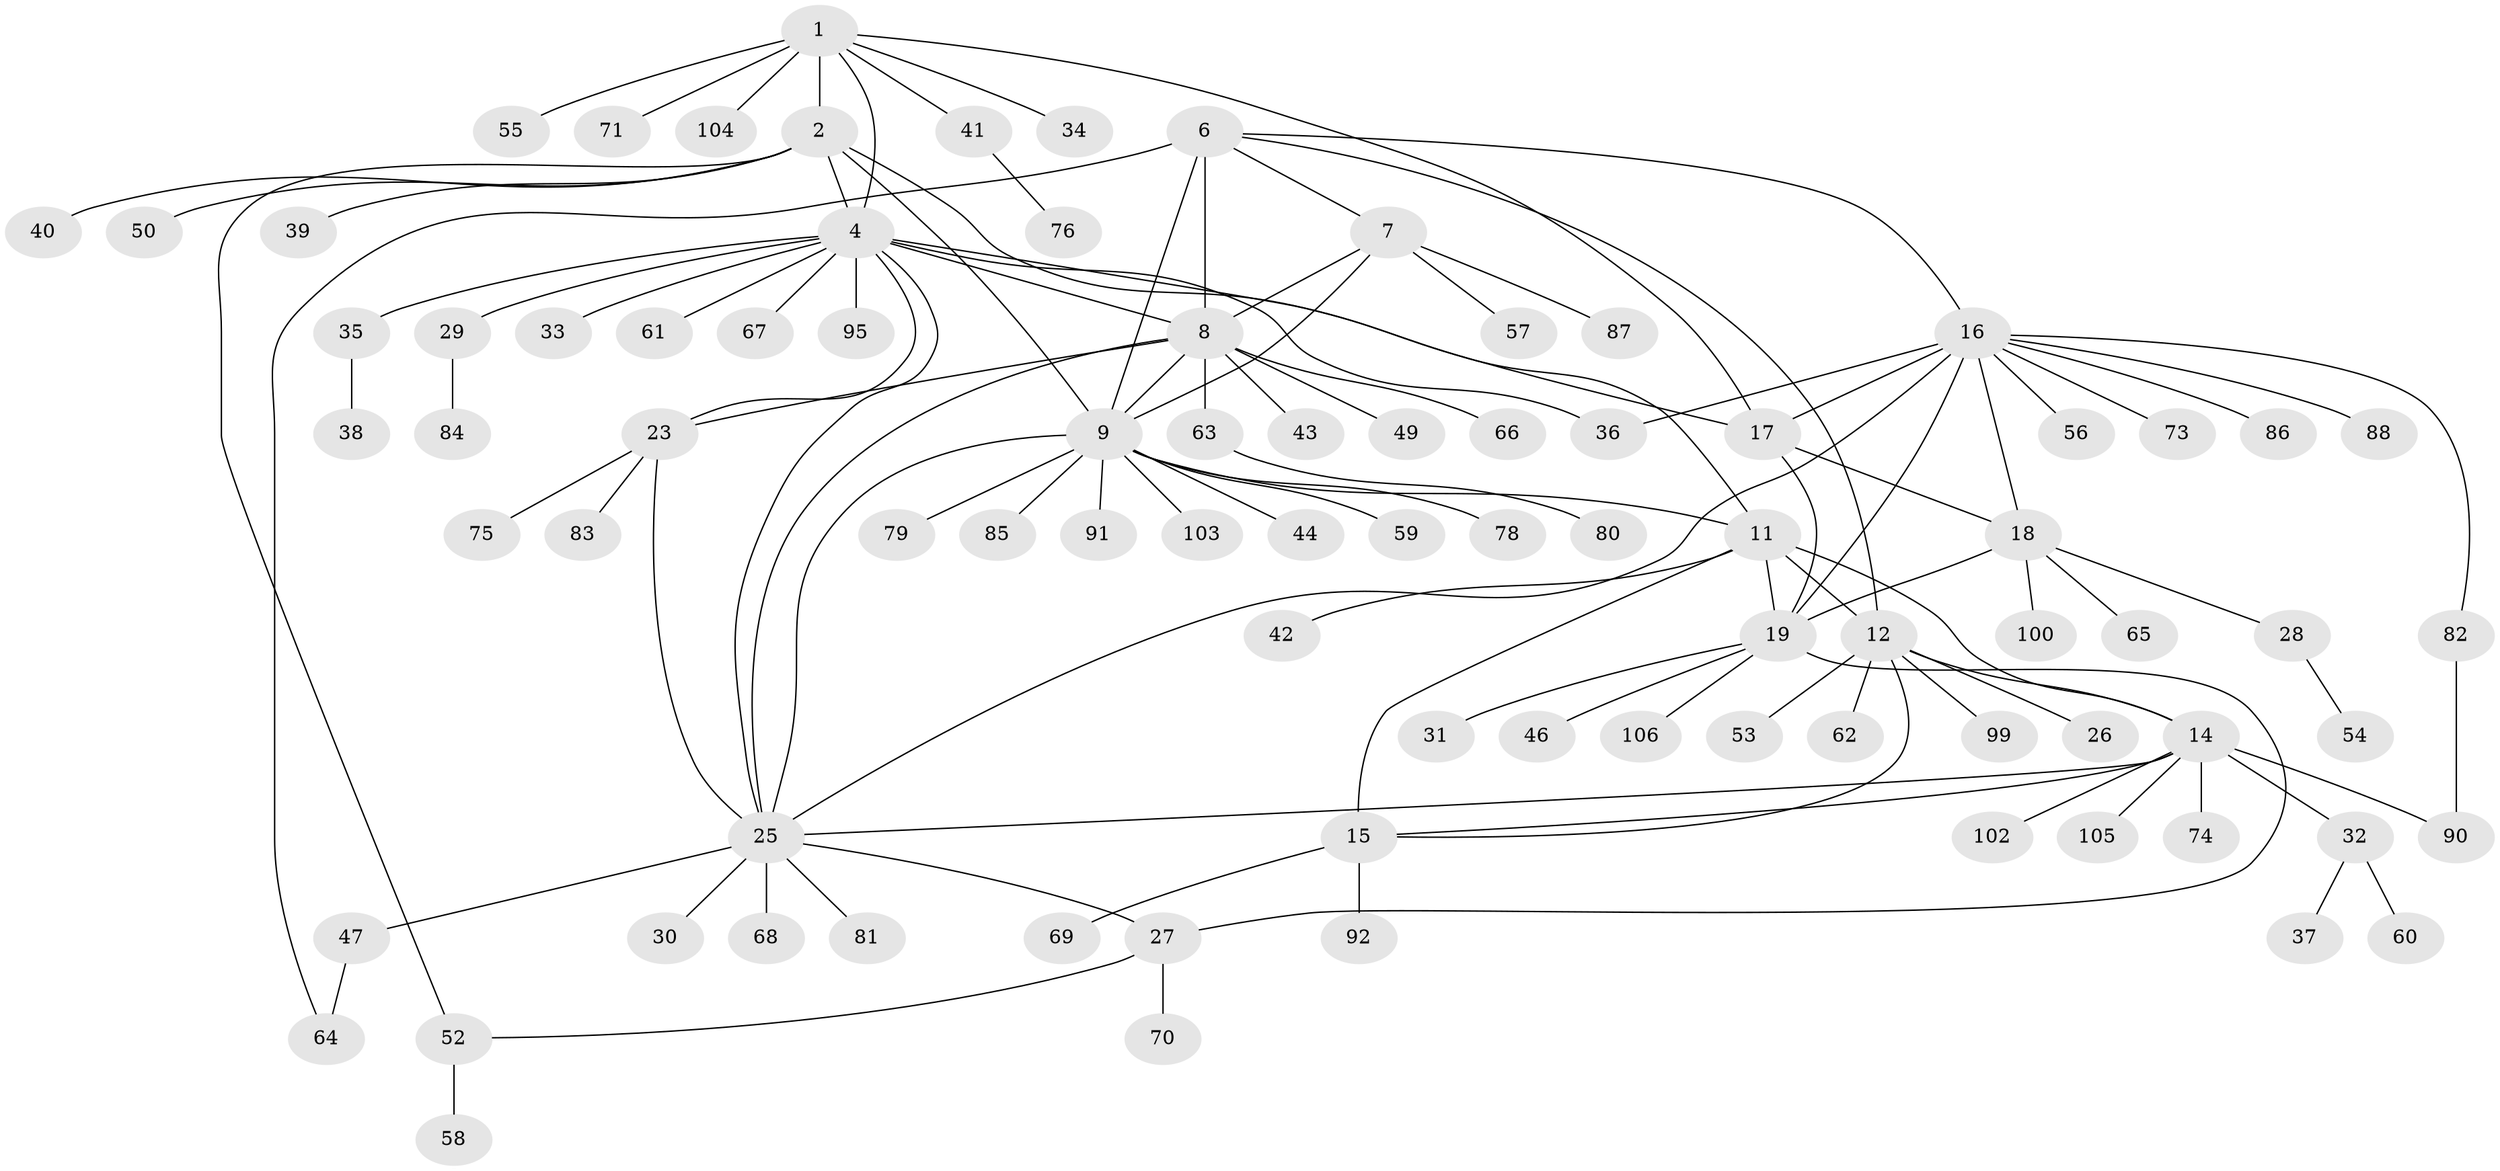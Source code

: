 // original degree distribution, {8: 0.04716981132075472, 7: 0.07547169811320754, 6: 0.018867924528301886, 10: 0.009433962264150943, 4: 0.018867924528301886, 14: 0.009433962264150943, 5: 0.02830188679245283, 9: 0.018867924528301886, 11: 0.009433962264150943, 12: 0.009433962264150943, 1: 0.5754716981132075, 2: 0.1509433962264151, 3: 0.02830188679245283}
// Generated by graph-tools (version 1.1) at 2025/42/03/06/25 10:42:12]
// undirected, 86 vertices, 112 edges
graph export_dot {
graph [start="1"]
  node [color=gray90,style=filled];
  1 [super="+3"];
  2 [super="+5"];
  4 [super="+21"];
  6 [super="+72"];
  7 [super="+48"];
  8 [super="+22"];
  9 [super="+10"];
  11 [super="+13"];
  12 [super="+51"];
  14 [super="+96"];
  15 [super="+77"];
  16 [super="+20"];
  17 [super="+98"];
  18 [super="+89"];
  19;
  23 [super="+24"];
  25 [super="+93"];
  26;
  27 [super="+101"];
  28;
  29;
  30;
  31;
  32;
  33;
  34;
  35 [super="+94"];
  36;
  37;
  38 [super="+45"];
  39;
  40;
  41;
  42;
  43;
  44;
  46;
  47;
  49;
  50;
  52;
  53;
  54;
  55;
  56;
  57;
  58;
  59;
  60;
  61;
  62;
  63;
  64;
  65;
  66;
  67;
  68;
  69;
  70;
  71;
  73;
  74;
  75;
  76 [super="+97"];
  78;
  79;
  80;
  81;
  82;
  83;
  84;
  85;
  86;
  87;
  88;
  90;
  91;
  92;
  95;
  99;
  100;
  102;
  103;
  104;
  105;
  106;
  1 -- 2 [weight=4];
  1 -- 4 [weight=2];
  1 -- 17;
  1 -- 34;
  1 -- 55;
  1 -- 71;
  1 -- 104;
  1 -- 41;
  2 -- 4 [weight=2];
  2 -- 40;
  2 -- 50;
  2 -- 52;
  2 -- 39;
  2 -- 9;
  2 -- 11;
  4 -- 33;
  4 -- 35;
  4 -- 36;
  4 -- 67;
  4 -- 29;
  4 -- 23 [weight=2];
  4 -- 25;
  4 -- 61;
  4 -- 95;
  4 -- 8;
  4 -- 17;
  6 -- 7;
  6 -- 8;
  6 -- 9 [weight=2];
  6 -- 64;
  6 -- 16;
  6 -- 12;
  7 -- 8;
  7 -- 9 [weight=2];
  7 -- 57;
  7 -- 87;
  8 -- 9 [weight=2];
  8 -- 49;
  8 -- 66;
  8 -- 23 [weight=2];
  8 -- 25;
  8 -- 43;
  8 -- 63;
  9 -- 103;
  9 -- 59;
  9 -- 44;
  9 -- 78;
  9 -- 79;
  9 -- 85;
  9 -- 25;
  9 -- 91;
  9 -- 11;
  11 -- 12 [weight=2];
  11 -- 14 [weight=2];
  11 -- 15 [weight=2];
  11 -- 19;
  11 -- 42;
  12 -- 14;
  12 -- 15;
  12 -- 26;
  12 -- 53;
  12 -- 99;
  12 -- 62;
  14 -- 15;
  14 -- 25;
  14 -- 32;
  14 -- 74;
  14 -- 90;
  14 -- 102;
  14 -- 105;
  15 -- 69;
  15 -- 92;
  16 -- 17 [weight=2];
  16 -- 18 [weight=2];
  16 -- 19 [weight=2];
  16 -- 25;
  16 -- 36;
  16 -- 56;
  16 -- 88;
  16 -- 82;
  16 -- 86;
  16 -- 73;
  17 -- 18;
  17 -- 19;
  18 -- 19;
  18 -- 28;
  18 -- 65;
  18 -- 100;
  19 -- 27;
  19 -- 31;
  19 -- 46;
  19 -- 106;
  23 -- 25 [weight=2];
  23 -- 83;
  23 -- 75;
  25 -- 27;
  25 -- 30;
  25 -- 47;
  25 -- 68;
  25 -- 81;
  27 -- 70;
  27 -- 52;
  28 -- 54;
  29 -- 84;
  32 -- 37;
  32 -- 60;
  35 -- 38;
  41 -- 76;
  47 -- 64;
  52 -- 58;
  63 -- 80;
  82 -- 90;
}
